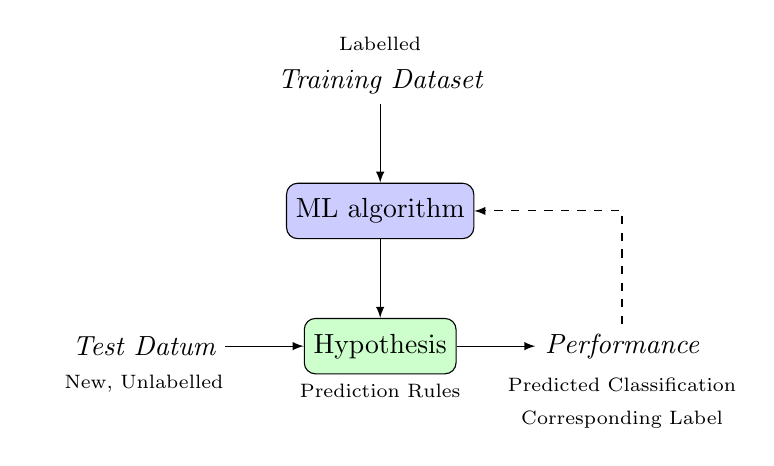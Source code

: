 ﻿\usetikzlibrary{positioning}
\centering
\tikzstyle{block} = [rectangle, draw, fill=blue!20, text centered, rounded corners, minimum height=2em]
\tikzstyle{line} = [draw, -latex]
\begin{tikzpicture}
	\node[block] (ml) at (0,0) {ML algorithm};
	\node[label={90: \scriptsize{Labelled}}, above=of ml, font=\itshape] (trd) {Training Dataset};
	\node[label={-90: \scriptsize{Prediction Rules}}, block, fill=green!20, below=of ml] (h){Hypothesis};
	\node[label={-90: \scriptsize{New, Unlabelled}}, left=of h, font=\itshape] (td) {Test Datum};
	\node[label={[align=center]-90: \scriptsize{Predicted Classification}\\\scriptsize{Corresponding Label}}, right=of h, font=\itshape] (p) {Performance};

	\path[line] (td) -- (h);
	\path[line] (trd) -- (ml);
	\path[line] (ml) -- (h);
	\path[line] (h) -- (p);
	\path[line, dashed] (p) |- (ml);
\end{tikzpicture}